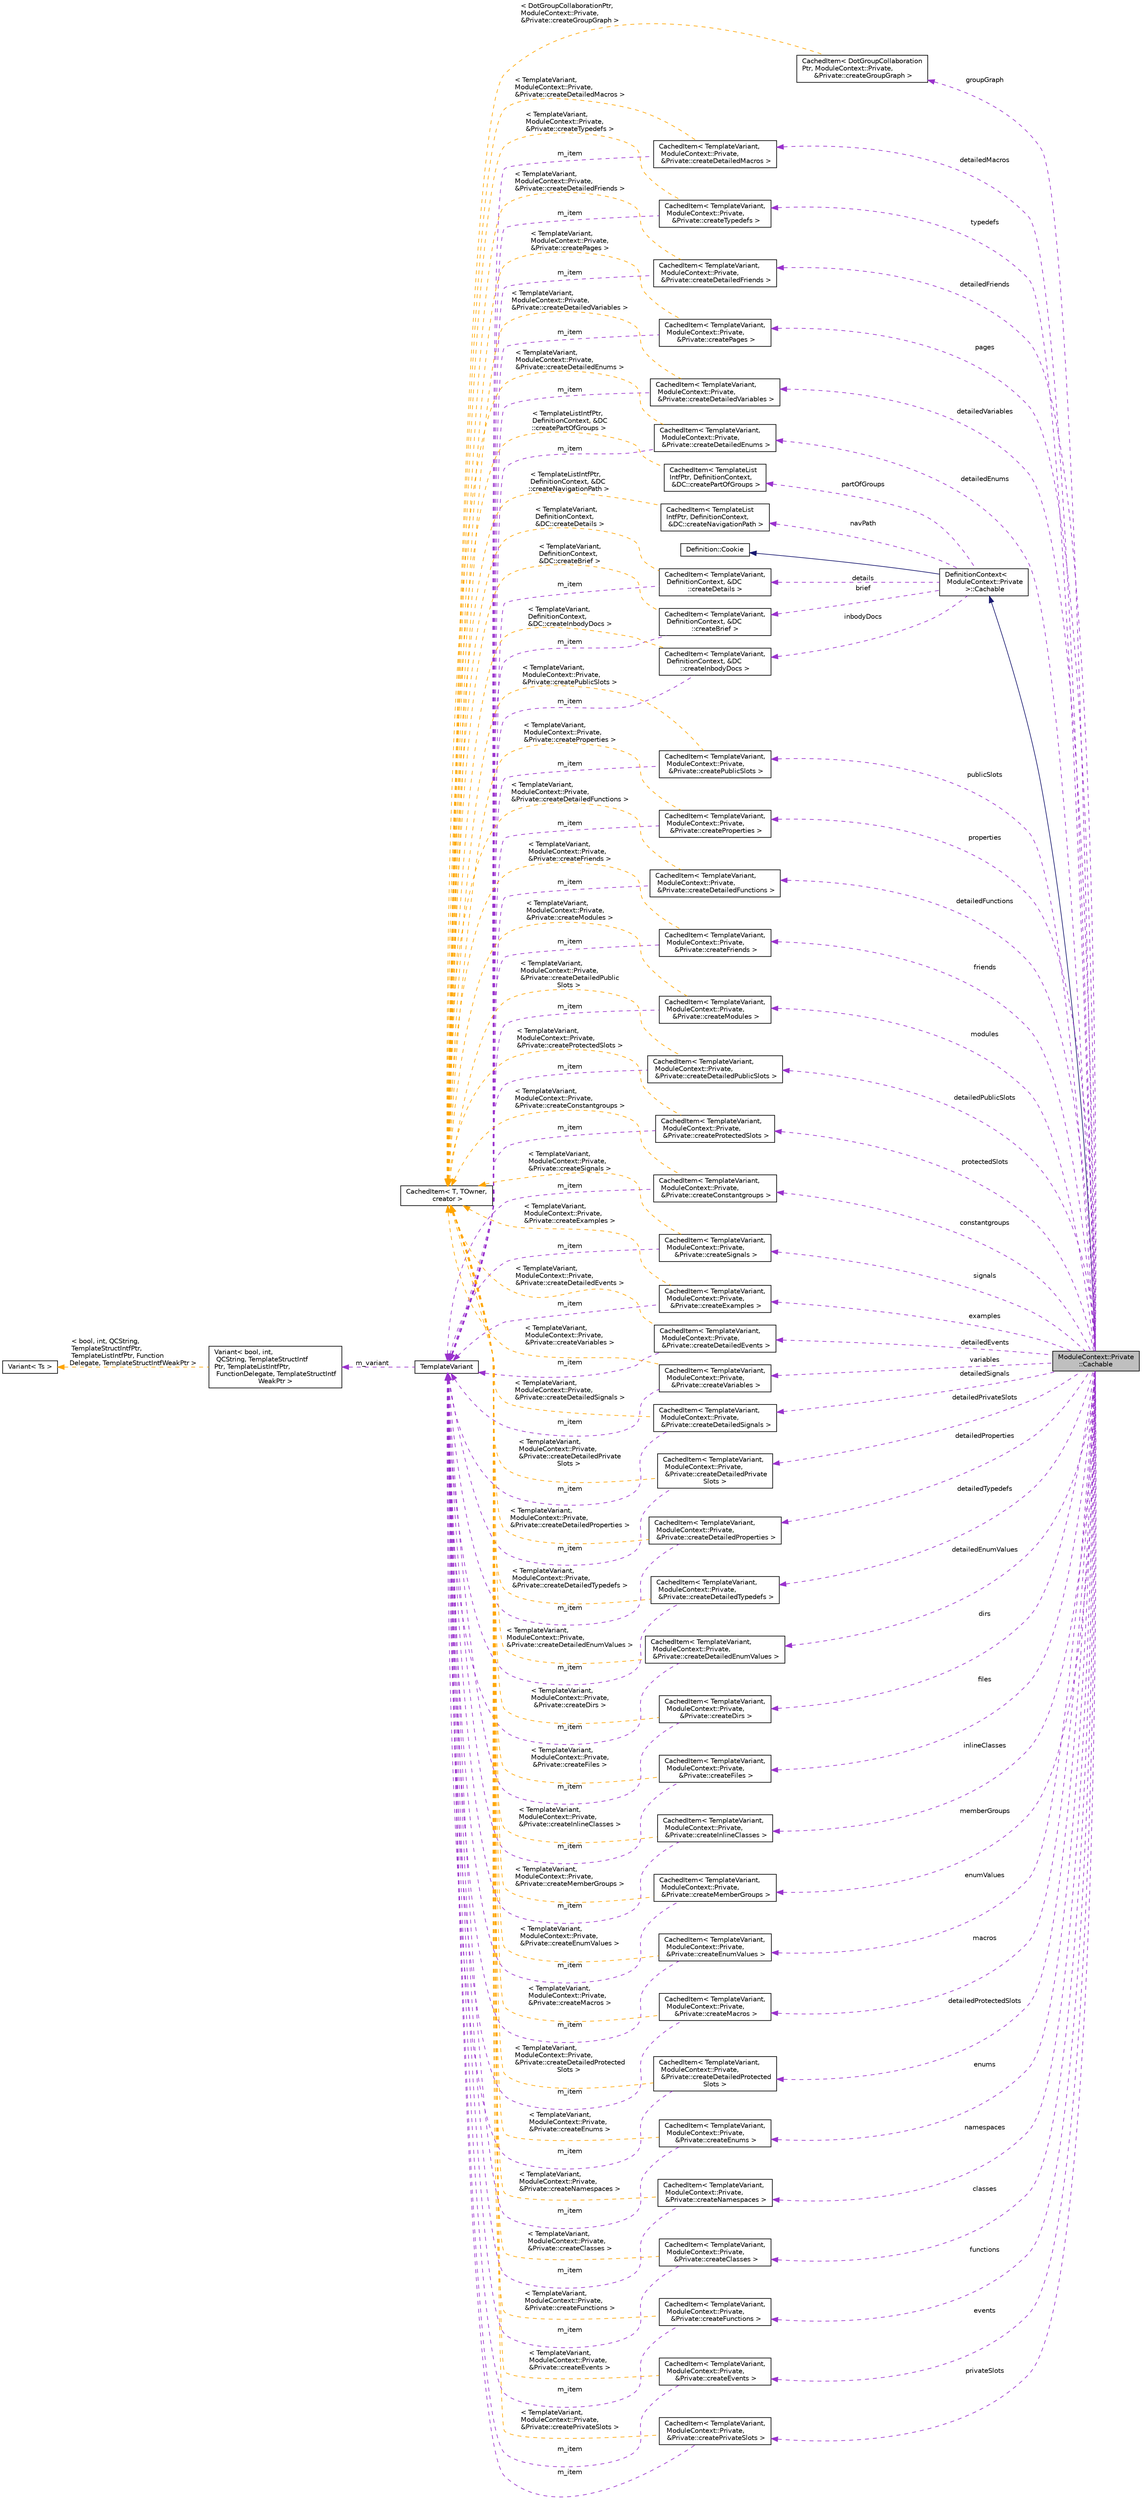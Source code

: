 digraph "ModuleContext::Private::Cachable"
{
 // INTERACTIVE_SVG=YES
 // LATEX_PDF_SIZE
  edge [fontname="Helvetica",fontsize="10",labelfontname="Helvetica",labelfontsize="10"];
  node [fontname="Helvetica",fontsize="10",shape=record];
  rankdir="LR";
  Node1 [label="ModuleContext::Private\l::Cachable",height=0.2,width=0.4,color="black", fillcolor="grey75", style="filled", fontcolor="black",tooltip=" "];
  Node2 -> Node1 [dir="back",color="midnightblue",fontsize="10",style="solid",fontname="Helvetica"];
  Node2 [label="DefinitionContext\<\l ModuleContext::Private\l \>::Cachable",height=0.2,width=0.4,color="black", fillcolor="white", style="filled",URL="$d9/d7b/struct_definition_context_1_1_cachable.html",tooltip=" "];
  Node3 -> Node2 [dir="back",color="midnightblue",fontsize="10",style="solid",fontname="Helvetica"];
  Node3 [label="Definition::Cookie",height=0.2,width=0.4,color="black", fillcolor="white", style="filled",URL="$d1/d2f/struct_definition_1_1_cookie.html",tooltip=" "];
  Node4 -> Node2 [dir="back",color="darkorchid3",fontsize="10",style="dashed",label=" details" ,fontname="Helvetica"];
  Node4 [label="CachedItem\< TemplateVariant,\l DefinitionContext, &DC\l::createDetails \>",height=0.2,width=0.4,color="black", fillcolor="white", style="filled",URL="$d7/dc1/class_cached_item.html",tooltip=" "];
  Node5 -> Node4 [dir="back",color="darkorchid3",fontsize="10",style="dashed",label=" m_item" ,fontname="Helvetica"];
  Node5 [label="TemplateVariant",height=0.2,width=0.4,color="black", fillcolor="white", style="filled",URL="$d1/dba/class_template_variant.html",tooltip="Variant type which can hold one value of a fixed set of types."];
  Node6 -> Node5 [dir="back",color="darkorchid3",fontsize="10",style="dashed",label=" m_variant" ,fontname="Helvetica"];
  Node6 [label="Variant\< bool, int,\l QCString, TemplateStructIntf\lPtr, TemplateListIntfPtr,\l FunctionDelegate, TemplateStructIntf\lWeakPtr \>",height=0.2,width=0.4,color="black", fillcolor="white", style="filled",URL="$de/d1e/struct_variant.html",tooltip=" "];
  Node7 -> Node6 [dir="back",color="orange",fontsize="10",style="dashed",label=" \< bool, int, QCString,\l TemplateStructIntfPtr,\l TemplateListIntfPtr, Function\lDelegate, TemplateStructIntfWeakPtr \>" ,fontname="Helvetica"];
  Node7 [label="Variant\< Ts \>",height=0.2,width=0.4,color="black", fillcolor="white", style="filled",URL="$de/d1e/struct_variant.html",tooltip="Implementation of a variant container (similar to C++17's std::variant)."];
  Node8 -> Node4 [dir="back",color="orange",fontsize="10",style="dashed",label=" \< TemplateVariant,\l DefinitionContext,\l &DC::createDetails \>" ,fontname="Helvetica"];
  Node8 [label="CachedItem\< T, TOwner,\l creator \>",height=0.2,width=0.4,color="black", fillcolor="white", style="filled",URL="$d7/dc1/class_cached_item.html",tooltip="Wrapper for data that needs to be cached."];
  Node9 -> Node2 [dir="back",color="darkorchid3",fontsize="10",style="dashed",label=" brief" ,fontname="Helvetica"];
  Node9 [label="CachedItem\< TemplateVariant,\l DefinitionContext, &DC\l::createBrief \>",height=0.2,width=0.4,color="black", fillcolor="white", style="filled",URL="$d7/dc1/class_cached_item.html",tooltip=" "];
  Node5 -> Node9 [dir="back",color="darkorchid3",fontsize="10",style="dashed",label=" m_item" ,fontname="Helvetica"];
  Node8 -> Node9 [dir="back",color="orange",fontsize="10",style="dashed",label=" \< TemplateVariant,\l DefinitionContext,\l &DC::createBrief \>" ,fontname="Helvetica"];
  Node10 -> Node2 [dir="back",color="darkorchid3",fontsize="10",style="dashed",label=" navPath" ,fontname="Helvetica"];
  Node10 [label="CachedItem\< TemplateList\lIntfPtr, DefinitionContext,\l &DC::createNavigationPath \>",height=0.2,width=0.4,color="black", fillcolor="white", style="filled",URL="$d7/dc1/class_cached_item.html",tooltip=" "];
  Node8 -> Node10 [dir="back",color="orange",fontsize="10",style="dashed",label=" \< TemplateListIntfPtr,\l DefinitionContext, &DC\l::createNavigationPath \>" ,fontname="Helvetica"];
  Node11 -> Node2 [dir="back",color="darkorchid3",fontsize="10",style="dashed",label=" partOfGroups" ,fontname="Helvetica"];
  Node11 [label="CachedItem\< TemplateList\lIntfPtr, DefinitionContext,\l &DC::createPartOfGroups \>",height=0.2,width=0.4,color="black", fillcolor="white", style="filled",URL="$d7/dc1/class_cached_item.html",tooltip=" "];
  Node8 -> Node11 [dir="back",color="orange",fontsize="10",style="dashed",label=" \< TemplateListIntfPtr,\l DefinitionContext, &DC\l::createPartOfGroups \>" ,fontname="Helvetica"];
  Node12 -> Node2 [dir="back",color="darkorchid3",fontsize="10",style="dashed",label=" inbodyDocs" ,fontname="Helvetica"];
  Node12 [label="CachedItem\< TemplateVariant,\l DefinitionContext, &DC\l::createInbodyDocs \>",height=0.2,width=0.4,color="black", fillcolor="white", style="filled",URL="$d7/dc1/class_cached_item.html",tooltip=" "];
  Node5 -> Node12 [dir="back",color="darkorchid3",fontsize="10",style="dashed",label=" m_item" ,fontname="Helvetica"];
  Node8 -> Node12 [dir="back",color="orange",fontsize="10",style="dashed",label=" \< TemplateVariant,\l DefinitionContext,\l &DC::createInbodyDocs \>" ,fontname="Helvetica"];
  Node13 -> Node1 [dir="back",color="darkorchid3",fontsize="10",style="dashed",label=" detailedPublicSlots" ,fontname="Helvetica"];
  Node13 [label="CachedItem\< TemplateVariant,\l ModuleContext::Private,\l &Private::createDetailedPublicSlots \>",height=0.2,width=0.4,color="black", fillcolor="white", style="filled",URL="$d7/dc1/class_cached_item.html",tooltip=" "];
  Node5 -> Node13 [dir="back",color="darkorchid3",fontsize="10",style="dashed",label=" m_item" ,fontname="Helvetica"];
  Node8 -> Node13 [dir="back",color="orange",fontsize="10",style="dashed",label=" \< TemplateVariant,\l ModuleContext::Private,\l &Private::createDetailedPublic\lSlots \>" ,fontname="Helvetica"];
  Node14 -> Node1 [dir="back",color="darkorchid3",fontsize="10",style="dashed",label=" files" ,fontname="Helvetica"];
  Node14 [label="CachedItem\< TemplateVariant,\l ModuleContext::Private,\l &Private::createFiles \>",height=0.2,width=0.4,color="black", fillcolor="white", style="filled",URL="$d7/dc1/class_cached_item.html",tooltip=" "];
  Node5 -> Node14 [dir="back",color="darkorchid3",fontsize="10",style="dashed",label=" m_item" ,fontname="Helvetica"];
  Node8 -> Node14 [dir="back",color="orange",fontsize="10",style="dashed",label=" \< TemplateVariant,\l ModuleContext::Private,\l &Private::createFiles \>" ,fontname="Helvetica"];
  Node15 -> Node1 [dir="back",color="darkorchid3",fontsize="10",style="dashed",label=" detailedSignals" ,fontname="Helvetica"];
  Node15 [label="CachedItem\< TemplateVariant,\l ModuleContext::Private,\l &Private::createDetailedSignals \>",height=0.2,width=0.4,color="black", fillcolor="white", style="filled",URL="$d7/dc1/class_cached_item.html",tooltip=" "];
  Node5 -> Node15 [dir="back",color="darkorchid3",fontsize="10",style="dashed",label=" m_item" ,fontname="Helvetica"];
  Node8 -> Node15 [dir="back",color="orange",fontsize="10",style="dashed",label=" \< TemplateVariant,\l ModuleContext::Private,\l &Private::createDetailedSignals \>" ,fontname="Helvetica"];
  Node16 -> Node1 [dir="back",color="darkorchid3",fontsize="10",style="dashed",label=" detailedTypedefs" ,fontname="Helvetica"];
  Node16 [label="CachedItem\< TemplateVariant,\l ModuleContext::Private,\l &Private::createDetailedTypedefs \>",height=0.2,width=0.4,color="black", fillcolor="white", style="filled",URL="$d7/dc1/class_cached_item.html",tooltip=" "];
  Node5 -> Node16 [dir="back",color="darkorchid3",fontsize="10",style="dashed",label=" m_item" ,fontname="Helvetica"];
  Node8 -> Node16 [dir="back",color="orange",fontsize="10",style="dashed",label=" \< TemplateVariant,\l ModuleContext::Private,\l &Private::createDetailedTypedefs \>" ,fontname="Helvetica"];
  Node17 -> Node1 [dir="back",color="darkorchid3",fontsize="10",style="dashed",label=" detailedMacros" ,fontname="Helvetica"];
  Node17 [label="CachedItem\< TemplateVariant,\l ModuleContext::Private,\l &Private::createDetailedMacros \>",height=0.2,width=0.4,color="black", fillcolor="white", style="filled",URL="$d7/dc1/class_cached_item.html",tooltip=" "];
  Node5 -> Node17 [dir="back",color="darkorchid3",fontsize="10",style="dashed",label=" m_item" ,fontname="Helvetica"];
  Node8 -> Node17 [dir="back",color="orange",fontsize="10",style="dashed",label=" \< TemplateVariant,\l ModuleContext::Private,\l &Private::createDetailedMacros \>" ,fontname="Helvetica"];
  Node18 -> Node1 [dir="back",color="darkorchid3",fontsize="10",style="dashed",label=" typedefs" ,fontname="Helvetica"];
  Node18 [label="CachedItem\< TemplateVariant,\l ModuleContext::Private,\l &Private::createTypedefs \>",height=0.2,width=0.4,color="black", fillcolor="white", style="filled",URL="$d7/dc1/class_cached_item.html",tooltip=" "];
  Node5 -> Node18 [dir="back",color="darkorchid3",fontsize="10",style="dashed",label=" m_item" ,fontname="Helvetica"];
  Node8 -> Node18 [dir="back",color="orange",fontsize="10",style="dashed",label=" \< TemplateVariant,\l ModuleContext::Private,\l &Private::createTypedefs \>" ,fontname="Helvetica"];
  Node19 -> Node1 [dir="back",color="darkorchid3",fontsize="10",style="dashed",label=" detailedEvents" ,fontname="Helvetica"];
  Node19 [label="CachedItem\< TemplateVariant,\l ModuleContext::Private,\l &Private::createDetailedEvents \>",height=0.2,width=0.4,color="black", fillcolor="white", style="filled",URL="$d7/dc1/class_cached_item.html",tooltip=" "];
  Node5 -> Node19 [dir="back",color="darkorchid3",fontsize="10",style="dashed",label=" m_item" ,fontname="Helvetica"];
  Node8 -> Node19 [dir="back",color="orange",fontsize="10",style="dashed",label=" \< TemplateVariant,\l ModuleContext::Private,\l &Private::createDetailedEvents \>" ,fontname="Helvetica"];
  Node20 -> Node1 [dir="back",color="darkorchid3",fontsize="10",style="dashed",label=" detailedPrivateSlots" ,fontname="Helvetica"];
  Node20 [label="CachedItem\< TemplateVariant,\l ModuleContext::Private,\l &Private::createDetailedPrivate\lSlots \>",height=0.2,width=0.4,color="black", fillcolor="white", style="filled",URL="$d7/dc1/class_cached_item.html",tooltip=" "];
  Node5 -> Node20 [dir="back",color="darkorchid3",fontsize="10",style="dashed",label=" m_item" ,fontname="Helvetica"];
  Node8 -> Node20 [dir="back",color="orange",fontsize="10",style="dashed",label=" \< TemplateVariant,\l ModuleContext::Private,\l &Private::createDetailedPrivate\lSlots \>" ,fontname="Helvetica"];
  Node21 -> Node1 [dir="back",color="darkorchid3",fontsize="10",style="dashed",label=" memberGroups" ,fontname="Helvetica"];
  Node21 [label="CachedItem\< TemplateVariant,\l ModuleContext::Private,\l &Private::createMemberGroups \>",height=0.2,width=0.4,color="black", fillcolor="white", style="filled",URL="$d7/dc1/class_cached_item.html",tooltip=" "];
  Node5 -> Node21 [dir="back",color="darkorchid3",fontsize="10",style="dashed",label=" m_item" ,fontname="Helvetica"];
  Node8 -> Node21 [dir="back",color="orange",fontsize="10",style="dashed",label=" \< TemplateVariant,\l ModuleContext::Private,\l &Private::createMemberGroups \>" ,fontname="Helvetica"];
  Node22 -> Node1 [dir="back",color="darkorchid3",fontsize="10",style="dashed",label=" publicSlots" ,fontname="Helvetica"];
  Node22 [label="CachedItem\< TemplateVariant,\l ModuleContext::Private,\l &Private::createPublicSlots \>",height=0.2,width=0.4,color="black", fillcolor="white", style="filled",URL="$d7/dc1/class_cached_item.html",tooltip=" "];
  Node5 -> Node22 [dir="back",color="darkorchid3",fontsize="10",style="dashed",label=" m_item" ,fontname="Helvetica"];
  Node8 -> Node22 [dir="back",color="orange",fontsize="10",style="dashed",label=" \< TemplateVariant,\l ModuleContext::Private,\l &Private::createPublicSlots \>" ,fontname="Helvetica"];
  Node23 -> Node1 [dir="back",color="darkorchid3",fontsize="10",style="dashed",label=" signals" ,fontname="Helvetica"];
  Node23 [label="CachedItem\< TemplateVariant,\l ModuleContext::Private,\l &Private::createSignals \>",height=0.2,width=0.4,color="black", fillcolor="white", style="filled",URL="$d7/dc1/class_cached_item.html",tooltip=" "];
  Node5 -> Node23 [dir="back",color="darkorchid3",fontsize="10",style="dashed",label=" m_item" ,fontname="Helvetica"];
  Node8 -> Node23 [dir="back",color="orange",fontsize="10",style="dashed",label=" \< TemplateVariant,\l ModuleContext::Private,\l &Private::createSignals \>" ,fontname="Helvetica"];
  Node24 -> Node1 [dir="back",color="darkorchid3",fontsize="10",style="dashed",label=" enums" ,fontname="Helvetica"];
  Node24 [label="CachedItem\< TemplateVariant,\l ModuleContext::Private,\l &Private::createEnums \>",height=0.2,width=0.4,color="black", fillcolor="white", style="filled",URL="$d7/dc1/class_cached_item.html",tooltip=" "];
  Node5 -> Node24 [dir="back",color="darkorchid3",fontsize="10",style="dashed",label=" m_item" ,fontname="Helvetica"];
  Node8 -> Node24 [dir="back",color="orange",fontsize="10",style="dashed",label=" \< TemplateVariant,\l ModuleContext::Private,\l &Private::createEnums \>" ,fontname="Helvetica"];
  Node25 -> Node1 [dir="back",color="darkorchid3",fontsize="10",style="dashed",label=" properties" ,fontname="Helvetica"];
  Node25 [label="CachedItem\< TemplateVariant,\l ModuleContext::Private,\l &Private::createProperties \>",height=0.2,width=0.4,color="black", fillcolor="white", style="filled",URL="$d7/dc1/class_cached_item.html",tooltip=" "];
  Node5 -> Node25 [dir="back",color="darkorchid3",fontsize="10",style="dashed",label=" m_item" ,fontname="Helvetica"];
  Node8 -> Node25 [dir="back",color="orange",fontsize="10",style="dashed",label=" \< TemplateVariant,\l ModuleContext::Private,\l &Private::createProperties \>" ,fontname="Helvetica"];
  Node26 -> Node1 [dir="back",color="darkorchid3",fontsize="10",style="dashed",label=" protectedSlots" ,fontname="Helvetica"];
  Node26 [label="CachedItem\< TemplateVariant,\l ModuleContext::Private,\l &Private::createProtectedSlots \>",height=0.2,width=0.4,color="black", fillcolor="white", style="filled",URL="$d7/dc1/class_cached_item.html",tooltip=" "];
  Node5 -> Node26 [dir="back",color="darkorchid3",fontsize="10",style="dashed",label=" m_item" ,fontname="Helvetica"];
  Node8 -> Node26 [dir="back",color="orange",fontsize="10",style="dashed",label=" \< TemplateVariant,\l ModuleContext::Private,\l &Private::createProtectedSlots \>" ,fontname="Helvetica"];
  Node27 -> Node1 [dir="back",color="darkorchid3",fontsize="10",style="dashed",label=" pages" ,fontname="Helvetica"];
  Node27 [label="CachedItem\< TemplateVariant,\l ModuleContext::Private,\l &Private::createPages \>",height=0.2,width=0.4,color="black", fillcolor="white", style="filled",URL="$d7/dc1/class_cached_item.html",tooltip=" "];
  Node5 -> Node27 [dir="back",color="darkorchid3",fontsize="10",style="dashed",label=" m_item" ,fontname="Helvetica"];
  Node8 -> Node27 [dir="back",color="orange",fontsize="10",style="dashed",label=" \< TemplateVariant,\l ModuleContext::Private,\l &Private::createPages \>" ,fontname="Helvetica"];
  Node28 -> Node1 [dir="back",color="darkorchid3",fontsize="10",style="dashed",label=" constantgroups" ,fontname="Helvetica"];
  Node28 [label="CachedItem\< TemplateVariant,\l ModuleContext::Private,\l &Private::createConstantgroups \>",height=0.2,width=0.4,color="black", fillcolor="white", style="filled",URL="$d7/dc1/class_cached_item.html",tooltip=" "];
  Node5 -> Node28 [dir="back",color="darkorchid3",fontsize="10",style="dashed",label=" m_item" ,fontname="Helvetica"];
  Node8 -> Node28 [dir="back",color="orange",fontsize="10",style="dashed",label=" \< TemplateVariant,\l ModuleContext::Private,\l &Private::createConstantgroups \>" ,fontname="Helvetica"];
  Node29 -> Node1 [dir="back",color="darkorchid3",fontsize="10",style="dashed",label=" detailedVariables" ,fontname="Helvetica"];
  Node29 [label="CachedItem\< TemplateVariant,\l ModuleContext::Private,\l &Private::createDetailedVariables \>",height=0.2,width=0.4,color="black", fillcolor="white", style="filled",URL="$d7/dc1/class_cached_item.html",tooltip=" "];
  Node5 -> Node29 [dir="back",color="darkorchid3",fontsize="10",style="dashed",label=" m_item" ,fontname="Helvetica"];
  Node8 -> Node29 [dir="back",color="orange",fontsize="10",style="dashed",label=" \< TemplateVariant,\l ModuleContext::Private,\l &Private::createDetailedVariables \>" ,fontname="Helvetica"];
  Node30 -> Node1 [dir="back",color="darkorchid3",fontsize="10",style="dashed",label=" detailedFunctions" ,fontname="Helvetica"];
  Node30 [label="CachedItem\< TemplateVariant,\l ModuleContext::Private,\l &Private::createDetailedFunctions \>",height=0.2,width=0.4,color="black", fillcolor="white", style="filled",URL="$d7/dc1/class_cached_item.html",tooltip=" "];
  Node5 -> Node30 [dir="back",color="darkorchid3",fontsize="10",style="dashed",label=" m_item" ,fontname="Helvetica"];
  Node8 -> Node30 [dir="back",color="orange",fontsize="10",style="dashed",label=" \< TemplateVariant,\l ModuleContext::Private,\l &Private::createDetailedFunctions \>" ,fontname="Helvetica"];
  Node31 -> Node1 [dir="back",color="darkorchid3",fontsize="10",style="dashed",label=" functions" ,fontname="Helvetica"];
  Node31 [label="CachedItem\< TemplateVariant,\l ModuleContext::Private,\l &Private::createFunctions \>",height=0.2,width=0.4,color="black", fillcolor="white", style="filled",URL="$d7/dc1/class_cached_item.html",tooltip=" "];
  Node5 -> Node31 [dir="back",color="darkorchid3",fontsize="10",style="dashed",label=" m_item" ,fontname="Helvetica"];
  Node8 -> Node31 [dir="back",color="orange",fontsize="10",style="dashed",label=" \< TemplateVariant,\l ModuleContext::Private,\l &Private::createFunctions \>" ,fontname="Helvetica"];
  Node32 -> Node1 [dir="back",color="darkorchid3",fontsize="10",style="dashed",label=" detailedProperties" ,fontname="Helvetica"];
  Node32 [label="CachedItem\< TemplateVariant,\l ModuleContext::Private,\l &Private::createDetailedProperties \>",height=0.2,width=0.4,color="black", fillcolor="white", style="filled",URL="$d7/dc1/class_cached_item.html",tooltip=" "];
  Node5 -> Node32 [dir="back",color="darkorchid3",fontsize="10",style="dashed",label=" m_item" ,fontname="Helvetica"];
  Node8 -> Node32 [dir="back",color="orange",fontsize="10",style="dashed",label=" \< TemplateVariant,\l ModuleContext::Private,\l &Private::createDetailedProperties \>" ,fontname="Helvetica"];
  Node33 -> Node1 [dir="back",color="darkorchid3",fontsize="10",style="dashed",label=" privateSlots" ,fontname="Helvetica"];
  Node33 [label="CachedItem\< TemplateVariant,\l ModuleContext::Private,\l &Private::createPrivateSlots \>",height=0.2,width=0.4,color="black", fillcolor="white", style="filled",URL="$d7/dc1/class_cached_item.html",tooltip=" "];
  Node5 -> Node33 [dir="back",color="darkorchid3",fontsize="10",style="dashed",label=" m_item" ,fontname="Helvetica"];
  Node8 -> Node33 [dir="back",color="orange",fontsize="10",style="dashed",label=" \< TemplateVariant,\l ModuleContext::Private,\l &Private::createPrivateSlots \>" ,fontname="Helvetica"];
  Node34 -> Node1 [dir="back",color="darkorchid3",fontsize="10",style="dashed",label=" examples" ,fontname="Helvetica"];
  Node34 [label="CachedItem\< TemplateVariant,\l ModuleContext::Private,\l &Private::createExamples \>",height=0.2,width=0.4,color="black", fillcolor="white", style="filled",URL="$d7/dc1/class_cached_item.html",tooltip=" "];
  Node5 -> Node34 [dir="back",color="darkorchid3",fontsize="10",style="dashed",label=" m_item" ,fontname="Helvetica"];
  Node8 -> Node34 [dir="back",color="orange",fontsize="10",style="dashed",label=" \< TemplateVariant,\l ModuleContext::Private,\l &Private::createExamples \>" ,fontname="Helvetica"];
  Node35 -> Node1 [dir="back",color="darkorchid3",fontsize="10",style="dashed",label=" modules" ,fontname="Helvetica"];
  Node35 [label="CachedItem\< TemplateVariant,\l ModuleContext::Private,\l &Private::createModules \>",height=0.2,width=0.4,color="black", fillcolor="white", style="filled",URL="$d7/dc1/class_cached_item.html",tooltip=" "];
  Node5 -> Node35 [dir="back",color="darkorchid3",fontsize="10",style="dashed",label=" m_item" ,fontname="Helvetica"];
  Node8 -> Node35 [dir="back",color="orange",fontsize="10",style="dashed",label=" \< TemplateVariant,\l ModuleContext::Private,\l &Private::createModules \>" ,fontname="Helvetica"];
  Node36 -> Node1 [dir="back",color="darkorchid3",fontsize="10",style="dashed",label=" inlineClasses" ,fontname="Helvetica"];
  Node36 [label="CachedItem\< TemplateVariant,\l ModuleContext::Private,\l &Private::createInlineClasses \>",height=0.2,width=0.4,color="black", fillcolor="white", style="filled",URL="$d7/dc1/class_cached_item.html",tooltip=" "];
  Node5 -> Node36 [dir="back",color="darkorchid3",fontsize="10",style="dashed",label=" m_item" ,fontname="Helvetica"];
  Node8 -> Node36 [dir="back",color="orange",fontsize="10",style="dashed",label=" \< TemplateVariant,\l ModuleContext::Private,\l &Private::createInlineClasses \>" ,fontname="Helvetica"];
  Node37 -> Node1 [dir="back",color="darkorchid3",fontsize="10",style="dashed",label=" variables" ,fontname="Helvetica"];
  Node37 [label="CachedItem\< TemplateVariant,\l ModuleContext::Private,\l &Private::createVariables \>",height=0.2,width=0.4,color="black", fillcolor="white", style="filled",URL="$d7/dc1/class_cached_item.html",tooltip=" "];
  Node5 -> Node37 [dir="back",color="darkorchid3",fontsize="10",style="dashed",label=" m_item" ,fontname="Helvetica"];
  Node8 -> Node37 [dir="back",color="orange",fontsize="10",style="dashed",label=" \< TemplateVariant,\l ModuleContext::Private,\l &Private::createVariables \>" ,fontname="Helvetica"];
  Node38 -> Node1 [dir="back",color="darkorchid3",fontsize="10",style="dashed",label=" macros" ,fontname="Helvetica"];
  Node38 [label="CachedItem\< TemplateVariant,\l ModuleContext::Private,\l &Private::createMacros \>",height=0.2,width=0.4,color="black", fillcolor="white", style="filled",URL="$d7/dc1/class_cached_item.html",tooltip=" "];
  Node5 -> Node38 [dir="back",color="darkorchid3",fontsize="10",style="dashed",label=" m_item" ,fontname="Helvetica"];
  Node8 -> Node38 [dir="back",color="orange",fontsize="10",style="dashed",label=" \< TemplateVariant,\l ModuleContext::Private,\l &Private::createMacros \>" ,fontname="Helvetica"];
  Node39 -> Node1 [dir="back",color="darkorchid3",fontsize="10",style="dashed",label=" namespaces" ,fontname="Helvetica"];
  Node39 [label="CachedItem\< TemplateVariant,\l ModuleContext::Private,\l &Private::createNamespaces \>",height=0.2,width=0.4,color="black", fillcolor="white", style="filled",URL="$d7/dc1/class_cached_item.html",tooltip=" "];
  Node5 -> Node39 [dir="back",color="darkorchid3",fontsize="10",style="dashed",label=" m_item" ,fontname="Helvetica"];
  Node8 -> Node39 [dir="back",color="orange",fontsize="10",style="dashed",label=" \< TemplateVariant,\l ModuleContext::Private,\l &Private::createNamespaces \>" ,fontname="Helvetica"];
  Node40 -> Node1 [dir="back",color="darkorchid3",fontsize="10",style="dashed",label=" detailedProtectedSlots" ,fontname="Helvetica"];
  Node40 [label="CachedItem\< TemplateVariant,\l ModuleContext::Private,\l &Private::createDetailedProtected\lSlots \>",height=0.2,width=0.4,color="black", fillcolor="white", style="filled",URL="$d7/dc1/class_cached_item.html",tooltip=" "];
  Node5 -> Node40 [dir="back",color="darkorchid3",fontsize="10",style="dashed",label=" m_item" ,fontname="Helvetica"];
  Node8 -> Node40 [dir="back",color="orange",fontsize="10",style="dashed",label=" \< TemplateVariant,\l ModuleContext::Private,\l &Private::createDetailedProtected\lSlots \>" ,fontname="Helvetica"];
  Node41 -> Node1 [dir="back",color="darkorchid3",fontsize="10",style="dashed",label=" enumValues" ,fontname="Helvetica"];
  Node41 [label="CachedItem\< TemplateVariant,\l ModuleContext::Private,\l &Private::createEnumValues \>",height=0.2,width=0.4,color="black", fillcolor="white", style="filled",URL="$d7/dc1/class_cached_item.html",tooltip=" "];
  Node5 -> Node41 [dir="back",color="darkorchid3",fontsize="10",style="dashed",label=" m_item" ,fontname="Helvetica"];
  Node8 -> Node41 [dir="back",color="orange",fontsize="10",style="dashed",label=" \< TemplateVariant,\l ModuleContext::Private,\l &Private::createEnumValues \>" ,fontname="Helvetica"];
  Node42 -> Node1 [dir="back",color="darkorchid3",fontsize="10",style="dashed",label=" detailedEnumValues" ,fontname="Helvetica"];
  Node42 [label="CachedItem\< TemplateVariant,\l ModuleContext::Private,\l &Private::createDetailedEnumValues \>",height=0.2,width=0.4,color="black", fillcolor="white", style="filled",URL="$d7/dc1/class_cached_item.html",tooltip=" "];
  Node5 -> Node42 [dir="back",color="darkorchid3",fontsize="10",style="dashed",label=" m_item" ,fontname="Helvetica"];
  Node8 -> Node42 [dir="back",color="orange",fontsize="10",style="dashed",label=" \< TemplateVariant,\l ModuleContext::Private,\l &Private::createDetailedEnumValues \>" ,fontname="Helvetica"];
  Node43 -> Node1 [dir="back",color="darkorchid3",fontsize="10",style="dashed",label=" detailedEnums" ,fontname="Helvetica"];
  Node43 [label="CachedItem\< TemplateVariant,\l ModuleContext::Private,\l &Private::createDetailedEnums \>",height=0.2,width=0.4,color="black", fillcolor="white", style="filled",URL="$d7/dc1/class_cached_item.html",tooltip=" "];
  Node5 -> Node43 [dir="back",color="darkorchid3",fontsize="10",style="dashed",label=" m_item" ,fontname="Helvetica"];
  Node8 -> Node43 [dir="back",color="orange",fontsize="10",style="dashed",label=" \< TemplateVariant,\l ModuleContext::Private,\l &Private::createDetailedEnums \>" ,fontname="Helvetica"];
  Node44 -> Node1 [dir="back",color="darkorchid3",fontsize="10",style="dashed",label=" events" ,fontname="Helvetica"];
  Node44 [label="CachedItem\< TemplateVariant,\l ModuleContext::Private,\l &Private::createEvents \>",height=0.2,width=0.4,color="black", fillcolor="white", style="filled",URL="$d7/dc1/class_cached_item.html",tooltip=" "];
  Node5 -> Node44 [dir="back",color="darkorchid3",fontsize="10",style="dashed",label=" m_item" ,fontname="Helvetica"];
  Node8 -> Node44 [dir="back",color="orange",fontsize="10",style="dashed",label=" \< TemplateVariant,\l ModuleContext::Private,\l &Private::createEvents \>" ,fontname="Helvetica"];
  Node45 -> Node1 [dir="back",color="darkorchid3",fontsize="10",style="dashed",label=" classes" ,fontname="Helvetica"];
  Node45 [label="CachedItem\< TemplateVariant,\l ModuleContext::Private,\l &Private::createClasses \>",height=0.2,width=0.4,color="black", fillcolor="white", style="filled",URL="$d7/dc1/class_cached_item.html",tooltip=" "];
  Node5 -> Node45 [dir="back",color="darkorchid3",fontsize="10",style="dashed",label=" m_item" ,fontname="Helvetica"];
  Node8 -> Node45 [dir="back",color="orange",fontsize="10",style="dashed",label=" \< TemplateVariant,\l ModuleContext::Private,\l &Private::createClasses \>" ,fontname="Helvetica"];
  Node46 -> Node1 [dir="back",color="darkorchid3",fontsize="10",style="dashed",label=" detailedFriends" ,fontname="Helvetica"];
  Node46 [label="CachedItem\< TemplateVariant,\l ModuleContext::Private,\l &Private::createDetailedFriends \>",height=0.2,width=0.4,color="black", fillcolor="white", style="filled",URL="$d7/dc1/class_cached_item.html",tooltip=" "];
  Node5 -> Node46 [dir="back",color="darkorchid3",fontsize="10",style="dashed",label=" m_item" ,fontname="Helvetica"];
  Node8 -> Node46 [dir="back",color="orange",fontsize="10",style="dashed",label=" \< TemplateVariant,\l ModuleContext::Private,\l &Private::createDetailedFriends \>" ,fontname="Helvetica"];
  Node47 -> Node1 [dir="back",color="darkorchid3",fontsize="10",style="dashed",label=" groupGraph" ,fontname="Helvetica"];
  Node47 [label="CachedItem\< DotGroupCollaboration\lPtr, ModuleContext::Private,\l &Private::createGroupGraph \>",height=0.2,width=0.4,color="black", fillcolor="white", style="filled",URL="$d7/dc1/class_cached_item.html",tooltip=" "];
  Node8 -> Node47 [dir="back",color="orange",fontsize="10",style="dashed",label=" \< DotGroupCollaborationPtr,\l ModuleContext::Private,\l &Private::createGroupGraph \>" ,fontname="Helvetica"];
  Node48 -> Node1 [dir="back",color="darkorchid3",fontsize="10",style="dashed",label=" friends" ,fontname="Helvetica"];
  Node48 [label="CachedItem\< TemplateVariant,\l ModuleContext::Private,\l &Private::createFriends \>",height=0.2,width=0.4,color="black", fillcolor="white", style="filled",URL="$d7/dc1/class_cached_item.html",tooltip=" "];
  Node5 -> Node48 [dir="back",color="darkorchid3",fontsize="10",style="dashed",label=" m_item" ,fontname="Helvetica"];
  Node8 -> Node48 [dir="back",color="orange",fontsize="10",style="dashed",label=" \< TemplateVariant,\l ModuleContext::Private,\l &Private::createFriends \>" ,fontname="Helvetica"];
  Node49 -> Node1 [dir="back",color="darkorchid3",fontsize="10",style="dashed",label=" dirs" ,fontname="Helvetica"];
  Node49 [label="CachedItem\< TemplateVariant,\l ModuleContext::Private,\l &Private::createDirs \>",height=0.2,width=0.4,color="black", fillcolor="white", style="filled",URL="$d7/dc1/class_cached_item.html",tooltip=" "];
  Node5 -> Node49 [dir="back",color="darkorchid3",fontsize="10",style="dashed",label=" m_item" ,fontname="Helvetica"];
  Node8 -> Node49 [dir="back",color="orange",fontsize="10",style="dashed",label=" \< TemplateVariant,\l ModuleContext::Private,\l &Private::createDirs \>" ,fontname="Helvetica"];
}
